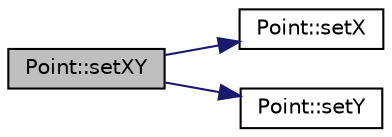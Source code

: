 digraph "Point::setXY"
{
  edge [fontname="Helvetica",fontsize="10",labelfontname="Helvetica",labelfontsize="10"];
  node [fontname="Helvetica",fontsize="10",shape=record];
  rankdir="LR";
  Node1 [label="Point::setXY",height=0.2,width=0.4,color="black", fillcolor="grey75", style="filled", fontcolor="black"];
  Node1 -> Node2 [color="midnightblue",fontsize="10",style="solid",fontname="Helvetica"];
  Node2 [label="Point::setX",height=0.2,width=0.4,color="black", fillcolor="white", style="filled",URL="$classPoint.html#acdc86ab607b2ae8415152883e2629015"];
  Node1 -> Node3 [color="midnightblue",fontsize="10",style="solid",fontname="Helvetica"];
  Node3 [label="Point::setY",height=0.2,width=0.4,color="black", fillcolor="white", style="filled",URL="$classPoint.html#afccad787a359f062efc1af5e935a99ba"];
}
